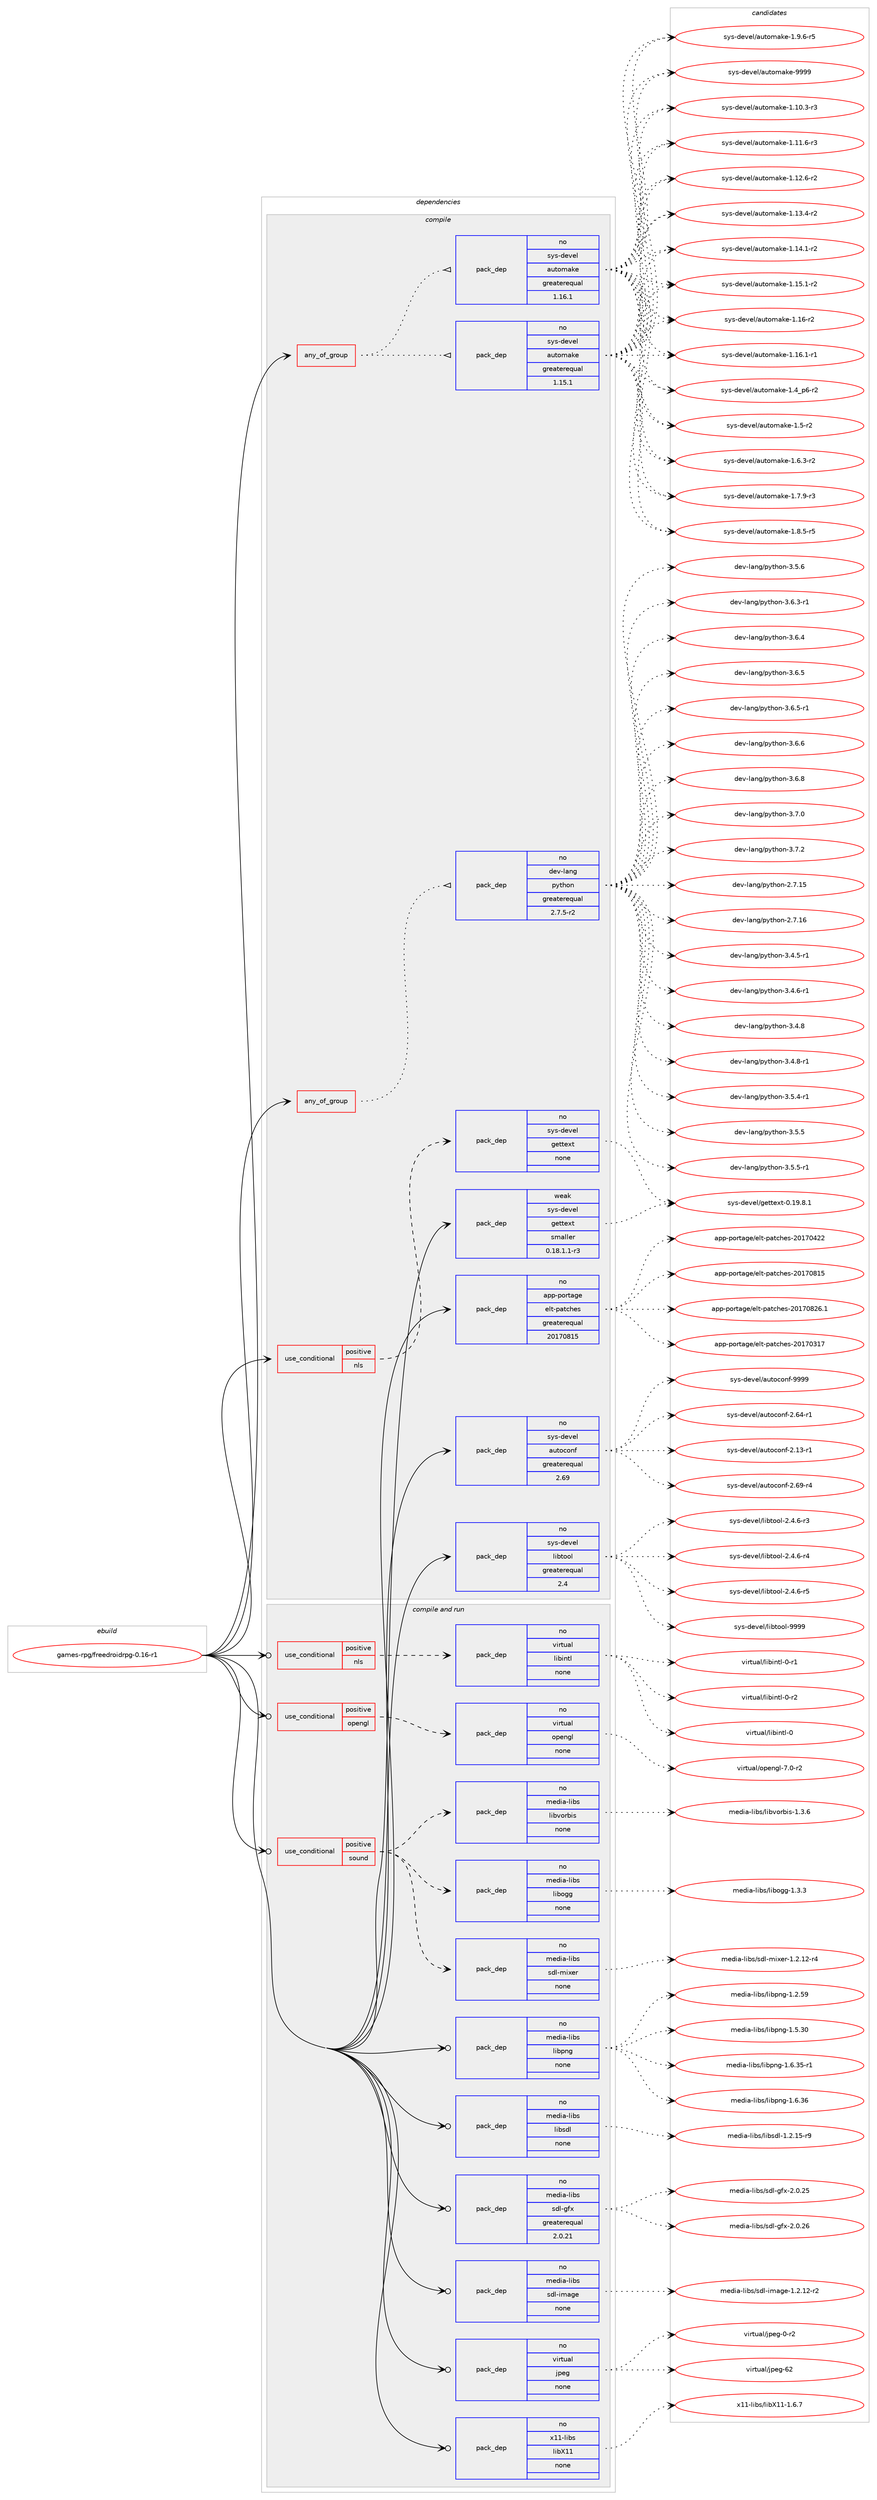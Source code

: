 digraph prolog {

# *************
# Graph options
# *************

newrank=true;
concentrate=true;
compound=true;
graph [rankdir=LR,fontname=Helvetica,fontsize=10,ranksep=1.5];#, ranksep=2.5, nodesep=0.2];
edge  [arrowhead=vee];
node  [fontname=Helvetica,fontsize=10];

# **********
# The ebuild
# **********

subgraph cluster_leftcol {
color=gray;
rank=same;
label=<<i>ebuild</i>>;
id [label="games-rpg/freedroidrpg-0.16-r1", color=red, width=4, href="../games-rpg/freedroidrpg-0.16-r1.svg"];
}

# ****************
# The dependencies
# ****************

subgraph cluster_midcol {
color=gray;
label=<<i>dependencies</i>>;
subgraph cluster_compile {
fillcolor="#eeeeee";
style=filled;
label=<<i>compile</i>>;
subgraph any23491 {
dependency1560214 [label=<<TABLE BORDER="0" CELLBORDER="1" CELLSPACING="0" CELLPADDING="4"><TR><TD CELLPADDING="10">any_of_group</TD></TR></TABLE>>, shape=none, color=red];subgraph pack1109121 {
dependency1560215 [label=<<TABLE BORDER="0" CELLBORDER="1" CELLSPACING="0" CELLPADDING="4" WIDTH="220"><TR><TD ROWSPAN="6" CELLPADDING="30">pack_dep</TD></TR><TR><TD WIDTH="110">no</TD></TR><TR><TD>dev-lang</TD></TR><TR><TD>python</TD></TR><TR><TD>greaterequal</TD></TR><TR><TD>2.7.5-r2</TD></TR></TABLE>>, shape=none, color=blue];
}
dependency1560214:e -> dependency1560215:w [weight=20,style="dotted",arrowhead="oinv"];
}
id:e -> dependency1560214:w [weight=20,style="solid",arrowhead="vee"];
subgraph any23492 {
dependency1560216 [label=<<TABLE BORDER="0" CELLBORDER="1" CELLSPACING="0" CELLPADDING="4"><TR><TD CELLPADDING="10">any_of_group</TD></TR></TABLE>>, shape=none, color=red];subgraph pack1109122 {
dependency1560217 [label=<<TABLE BORDER="0" CELLBORDER="1" CELLSPACING="0" CELLPADDING="4" WIDTH="220"><TR><TD ROWSPAN="6" CELLPADDING="30">pack_dep</TD></TR><TR><TD WIDTH="110">no</TD></TR><TR><TD>sys-devel</TD></TR><TR><TD>automake</TD></TR><TR><TD>greaterequal</TD></TR><TR><TD>1.16.1</TD></TR></TABLE>>, shape=none, color=blue];
}
dependency1560216:e -> dependency1560217:w [weight=20,style="dotted",arrowhead="oinv"];
subgraph pack1109123 {
dependency1560218 [label=<<TABLE BORDER="0" CELLBORDER="1" CELLSPACING="0" CELLPADDING="4" WIDTH="220"><TR><TD ROWSPAN="6" CELLPADDING="30">pack_dep</TD></TR><TR><TD WIDTH="110">no</TD></TR><TR><TD>sys-devel</TD></TR><TR><TD>automake</TD></TR><TR><TD>greaterequal</TD></TR><TR><TD>1.15.1</TD></TR></TABLE>>, shape=none, color=blue];
}
dependency1560216:e -> dependency1560218:w [weight=20,style="dotted",arrowhead="oinv"];
}
id:e -> dependency1560216:w [weight=20,style="solid",arrowhead="vee"];
subgraph cond427009 {
dependency1560219 [label=<<TABLE BORDER="0" CELLBORDER="1" CELLSPACING="0" CELLPADDING="4"><TR><TD ROWSPAN="3" CELLPADDING="10">use_conditional</TD></TR><TR><TD>positive</TD></TR><TR><TD>nls</TD></TR></TABLE>>, shape=none, color=red];
subgraph pack1109124 {
dependency1560220 [label=<<TABLE BORDER="0" CELLBORDER="1" CELLSPACING="0" CELLPADDING="4" WIDTH="220"><TR><TD ROWSPAN="6" CELLPADDING="30">pack_dep</TD></TR><TR><TD WIDTH="110">no</TD></TR><TR><TD>sys-devel</TD></TR><TR><TD>gettext</TD></TR><TR><TD>none</TD></TR><TR><TD></TD></TR></TABLE>>, shape=none, color=blue];
}
dependency1560219:e -> dependency1560220:w [weight=20,style="dashed",arrowhead="vee"];
}
id:e -> dependency1560219:w [weight=20,style="solid",arrowhead="vee"];
subgraph pack1109125 {
dependency1560221 [label=<<TABLE BORDER="0" CELLBORDER="1" CELLSPACING="0" CELLPADDING="4" WIDTH="220"><TR><TD ROWSPAN="6" CELLPADDING="30">pack_dep</TD></TR><TR><TD WIDTH="110">no</TD></TR><TR><TD>app-portage</TD></TR><TR><TD>elt-patches</TD></TR><TR><TD>greaterequal</TD></TR><TR><TD>20170815</TD></TR></TABLE>>, shape=none, color=blue];
}
id:e -> dependency1560221:w [weight=20,style="solid",arrowhead="vee"];
subgraph pack1109126 {
dependency1560222 [label=<<TABLE BORDER="0" CELLBORDER="1" CELLSPACING="0" CELLPADDING="4" WIDTH="220"><TR><TD ROWSPAN="6" CELLPADDING="30">pack_dep</TD></TR><TR><TD WIDTH="110">no</TD></TR><TR><TD>sys-devel</TD></TR><TR><TD>autoconf</TD></TR><TR><TD>greaterequal</TD></TR><TR><TD>2.69</TD></TR></TABLE>>, shape=none, color=blue];
}
id:e -> dependency1560222:w [weight=20,style="solid",arrowhead="vee"];
subgraph pack1109127 {
dependency1560223 [label=<<TABLE BORDER="0" CELLBORDER="1" CELLSPACING="0" CELLPADDING="4" WIDTH="220"><TR><TD ROWSPAN="6" CELLPADDING="30">pack_dep</TD></TR><TR><TD WIDTH="110">no</TD></TR><TR><TD>sys-devel</TD></TR><TR><TD>libtool</TD></TR><TR><TD>greaterequal</TD></TR><TR><TD>2.4</TD></TR></TABLE>>, shape=none, color=blue];
}
id:e -> dependency1560223:w [weight=20,style="solid",arrowhead="vee"];
subgraph pack1109128 {
dependency1560224 [label=<<TABLE BORDER="0" CELLBORDER="1" CELLSPACING="0" CELLPADDING="4" WIDTH="220"><TR><TD ROWSPAN="6" CELLPADDING="30">pack_dep</TD></TR><TR><TD WIDTH="110">weak</TD></TR><TR><TD>sys-devel</TD></TR><TR><TD>gettext</TD></TR><TR><TD>smaller</TD></TR><TR><TD>0.18.1.1-r3</TD></TR></TABLE>>, shape=none, color=blue];
}
id:e -> dependency1560224:w [weight=20,style="solid",arrowhead="vee"];
}
subgraph cluster_compileandrun {
fillcolor="#eeeeee";
style=filled;
label=<<i>compile and run</i>>;
subgraph cond427010 {
dependency1560225 [label=<<TABLE BORDER="0" CELLBORDER="1" CELLSPACING="0" CELLPADDING="4"><TR><TD ROWSPAN="3" CELLPADDING="10">use_conditional</TD></TR><TR><TD>positive</TD></TR><TR><TD>nls</TD></TR></TABLE>>, shape=none, color=red];
subgraph pack1109129 {
dependency1560226 [label=<<TABLE BORDER="0" CELLBORDER="1" CELLSPACING="0" CELLPADDING="4" WIDTH="220"><TR><TD ROWSPAN="6" CELLPADDING="30">pack_dep</TD></TR><TR><TD WIDTH="110">no</TD></TR><TR><TD>virtual</TD></TR><TR><TD>libintl</TD></TR><TR><TD>none</TD></TR><TR><TD></TD></TR></TABLE>>, shape=none, color=blue];
}
dependency1560225:e -> dependency1560226:w [weight=20,style="dashed",arrowhead="vee"];
}
id:e -> dependency1560225:w [weight=20,style="solid",arrowhead="odotvee"];
subgraph cond427011 {
dependency1560227 [label=<<TABLE BORDER="0" CELLBORDER="1" CELLSPACING="0" CELLPADDING="4"><TR><TD ROWSPAN="3" CELLPADDING="10">use_conditional</TD></TR><TR><TD>positive</TD></TR><TR><TD>opengl</TD></TR></TABLE>>, shape=none, color=red];
subgraph pack1109130 {
dependency1560228 [label=<<TABLE BORDER="0" CELLBORDER="1" CELLSPACING="0" CELLPADDING="4" WIDTH="220"><TR><TD ROWSPAN="6" CELLPADDING="30">pack_dep</TD></TR><TR><TD WIDTH="110">no</TD></TR><TR><TD>virtual</TD></TR><TR><TD>opengl</TD></TR><TR><TD>none</TD></TR><TR><TD></TD></TR></TABLE>>, shape=none, color=blue];
}
dependency1560227:e -> dependency1560228:w [weight=20,style="dashed",arrowhead="vee"];
}
id:e -> dependency1560227:w [weight=20,style="solid",arrowhead="odotvee"];
subgraph cond427012 {
dependency1560229 [label=<<TABLE BORDER="0" CELLBORDER="1" CELLSPACING="0" CELLPADDING="4"><TR><TD ROWSPAN="3" CELLPADDING="10">use_conditional</TD></TR><TR><TD>positive</TD></TR><TR><TD>sound</TD></TR></TABLE>>, shape=none, color=red];
subgraph pack1109131 {
dependency1560230 [label=<<TABLE BORDER="0" CELLBORDER="1" CELLSPACING="0" CELLPADDING="4" WIDTH="220"><TR><TD ROWSPAN="6" CELLPADDING="30">pack_dep</TD></TR><TR><TD WIDTH="110">no</TD></TR><TR><TD>media-libs</TD></TR><TR><TD>libogg</TD></TR><TR><TD>none</TD></TR><TR><TD></TD></TR></TABLE>>, shape=none, color=blue];
}
dependency1560229:e -> dependency1560230:w [weight=20,style="dashed",arrowhead="vee"];
subgraph pack1109132 {
dependency1560231 [label=<<TABLE BORDER="0" CELLBORDER="1" CELLSPACING="0" CELLPADDING="4" WIDTH="220"><TR><TD ROWSPAN="6" CELLPADDING="30">pack_dep</TD></TR><TR><TD WIDTH="110">no</TD></TR><TR><TD>media-libs</TD></TR><TR><TD>libvorbis</TD></TR><TR><TD>none</TD></TR><TR><TD></TD></TR></TABLE>>, shape=none, color=blue];
}
dependency1560229:e -> dependency1560231:w [weight=20,style="dashed",arrowhead="vee"];
subgraph pack1109133 {
dependency1560232 [label=<<TABLE BORDER="0" CELLBORDER="1" CELLSPACING="0" CELLPADDING="4" WIDTH="220"><TR><TD ROWSPAN="6" CELLPADDING="30">pack_dep</TD></TR><TR><TD WIDTH="110">no</TD></TR><TR><TD>media-libs</TD></TR><TR><TD>sdl-mixer</TD></TR><TR><TD>none</TD></TR><TR><TD></TD></TR></TABLE>>, shape=none, color=blue];
}
dependency1560229:e -> dependency1560232:w [weight=20,style="dashed",arrowhead="vee"];
}
id:e -> dependency1560229:w [weight=20,style="solid",arrowhead="odotvee"];
subgraph pack1109134 {
dependency1560233 [label=<<TABLE BORDER="0" CELLBORDER="1" CELLSPACING="0" CELLPADDING="4" WIDTH="220"><TR><TD ROWSPAN="6" CELLPADDING="30">pack_dep</TD></TR><TR><TD WIDTH="110">no</TD></TR><TR><TD>media-libs</TD></TR><TR><TD>libpng</TD></TR><TR><TD>none</TD></TR><TR><TD></TD></TR></TABLE>>, shape=none, color=blue];
}
id:e -> dependency1560233:w [weight=20,style="solid",arrowhead="odotvee"];
subgraph pack1109135 {
dependency1560234 [label=<<TABLE BORDER="0" CELLBORDER="1" CELLSPACING="0" CELLPADDING="4" WIDTH="220"><TR><TD ROWSPAN="6" CELLPADDING="30">pack_dep</TD></TR><TR><TD WIDTH="110">no</TD></TR><TR><TD>media-libs</TD></TR><TR><TD>libsdl</TD></TR><TR><TD>none</TD></TR><TR><TD></TD></TR></TABLE>>, shape=none, color=blue];
}
id:e -> dependency1560234:w [weight=20,style="solid",arrowhead="odotvee"];
subgraph pack1109136 {
dependency1560235 [label=<<TABLE BORDER="0" CELLBORDER="1" CELLSPACING="0" CELLPADDING="4" WIDTH="220"><TR><TD ROWSPAN="6" CELLPADDING="30">pack_dep</TD></TR><TR><TD WIDTH="110">no</TD></TR><TR><TD>media-libs</TD></TR><TR><TD>sdl-gfx</TD></TR><TR><TD>greaterequal</TD></TR><TR><TD>2.0.21</TD></TR></TABLE>>, shape=none, color=blue];
}
id:e -> dependency1560235:w [weight=20,style="solid",arrowhead="odotvee"];
subgraph pack1109137 {
dependency1560236 [label=<<TABLE BORDER="0" CELLBORDER="1" CELLSPACING="0" CELLPADDING="4" WIDTH="220"><TR><TD ROWSPAN="6" CELLPADDING="30">pack_dep</TD></TR><TR><TD WIDTH="110">no</TD></TR><TR><TD>media-libs</TD></TR><TR><TD>sdl-image</TD></TR><TR><TD>none</TD></TR><TR><TD></TD></TR></TABLE>>, shape=none, color=blue];
}
id:e -> dependency1560236:w [weight=20,style="solid",arrowhead="odotvee"];
subgraph pack1109138 {
dependency1560237 [label=<<TABLE BORDER="0" CELLBORDER="1" CELLSPACING="0" CELLPADDING="4" WIDTH="220"><TR><TD ROWSPAN="6" CELLPADDING="30">pack_dep</TD></TR><TR><TD WIDTH="110">no</TD></TR><TR><TD>virtual</TD></TR><TR><TD>jpeg</TD></TR><TR><TD>none</TD></TR><TR><TD></TD></TR></TABLE>>, shape=none, color=blue];
}
id:e -> dependency1560237:w [weight=20,style="solid",arrowhead="odotvee"];
subgraph pack1109139 {
dependency1560238 [label=<<TABLE BORDER="0" CELLBORDER="1" CELLSPACING="0" CELLPADDING="4" WIDTH="220"><TR><TD ROWSPAN="6" CELLPADDING="30">pack_dep</TD></TR><TR><TD WIDTH="110">no</TD></TR><TR><TD>x11-libs</TD></TR><TR><TD>libX11</TD></TR><TR><TD>none</TD></TR><TR><TD></TD></TR></TABLE>>, shape=none, color=blue];
}
id:e -> dependency1560238:w [weight=20,style="solid",arrowhead="odotvee"];
}
subgraph cluster_run {
fillcolor="#eeeeee";
style=filled;
label=<<i>run</i>>;
}
}

# **************
# The candidates
# **************

subgraph cluster_choices {
rank=same;
color=gray;
label=<<i>candidates</i>>;

subgraph choice1109121 {
color=black;
nodesep=1;
choice10010111845108971101034711212111610411111045504655464953 [label="dev-lang/python-2.7.15", color=red, width=4,href="../dev-lang/python-2.7.15.svg"];
choice10010111845108971101034711212111610411111045504655464954 [label="dev-lang/python-2.7.16", color=red, width=4,href="../dev-lang/python-2.7.16.svg"];
choice1001011184510897110103471121211161041111104551465246534511449 [label="dev-lang/python-3.4.5-r1", color=red, width=4,href="../dev-lang/python-3.4.5-r1.svg"];
choice1001011184510897110103471121211161041111104551465246544511449 [label="dev-lang/python-3.4.6-r1", color=red, width=4,href="../dev-lang/python-3.4.6-r1.svg"];
choice100101118451089711010347112121116104111110455146524656 [label="dev-lang/python-3.4.8", color=red, width=4,href="../dev-lang/python-3.4.8.svg"];
choice1001011184510897110103471121211161041111104551465246564511449 [label="dev-lang/python-3.4.8-r1", color=red, width=4,href="../dev-lang/python-3.4.8-r1.svg"];
choice1001011184510897110103471121211161041111104551465346524511449 [label="dev-lang/python-3.5.4-r1", color=red, width=4,href="../dev-lang/python-3.5.4-r1.svg"];
choice100101118451089711010347112121116104111110455146534653 [label="dev-lang/python-3.5.5", color=red, width=4,href="../dev-lang/python-3.5.5.svg"];
choice1001011184510897110103471121211161041111104551465346534511449 [label="dev-lang/python-3.5.5-r1", color=red, width=4,href="../dev-lang/python-3.5.5-r1.svg"];
choice100101118451089711010347112121116104111110455146534654 [label="dev-lang/python-3.5.6", color=red, width=4,href="../dev-lang/python-3.5.6.svg"];
choice1001011184510897110103471121211161041111104551465446514511449 [label="dev-lang/python-3.6.3-r1", color=red, width=4,href="../dev-lang/python-3.6.3-r1.svg"];
choice100101118451089711010347112121116104111110455146544652 [label="dev-lang/python-3.6.4", color=red, width=4,href="../dev-lang/python-3.6.4.svg"];
choice100101118451089711010347112121116104111110455146544653 [label="dev-lang/python-3.6.5", color=red, width=4,href="../dev-lang/python-3.6.5.svg"];
choice1001011184510897110103471121211161041111104551465446534511449 [label="dev-lang/python-3.6.5-r1", color=red, width=4,href="../dev-lang/python-3.6.5-r1.svg"];
choice100101118451089711010347112121116104111110455146544654 [label="dev-lang/python-3.6.6", color=red, width=4,href="../dev-lang/python-3.6.6.svg"];
choice100101118451089711010347112121116104111110455146544656 [label="dev-lang/python-3.6.8", color=red, width=4,href="../dev-lang/python-3.6.8.svg"];
choice100101118451089711010347112121116104111110455146554648 [label="dev-lang/python-3.7.0", color=red, width=4,href="../dev-lang/python-3.7.0.svg"];
choice100101118451089711010347112121116104111110455146554650 [label="dev-lang/python-3.7.2", color=red, width=4,href="../dev-lang/python-3.7.2.svg"];
dependency1560215:e -> choice10010111845108971101034711212111610411111045504655464953:w [style=dotted,weight="100"];
dependency1560215:e -> choice10010111845108971101034711212111610411111045504655464954:w [style=dotted,weight="100"];
dependency1560215:e -> choice1001011184510897110103471121211161041111104551465246534511449:w [style=dotted,weight="100"];
dependency1560215:e -> choice1001011184510897110103471121211161041111104551465246544511449:w [style=dotted,weight="100"];
dependency1560215:e -> choice100101118451089711010347112121116104111110455146524656:w [style=dotted,weight="100"];
dependency1560215:e -> choice1001011184510897110103471121211161041111104551465246564511449:w [style=dotted,weight="100"];
dependency1560215:e -> choice1001011184510897110103471121211161041111104551465346524511449:w [style=dotted,weight="100"];
dependency1560215:e -> choice100101118451089711010347112121116104111110455146534653:w [style=dotted,weight="100"];
dependency1560215:e -> choice1001011184510897110103471121211161041111104551465346534511449:w [style=dotted,weight="100"];
dependency1560215:e -> choice100101118451089711010347112121116104111110455146534654:w [style=dotted,weight="100"];
dependency1560215:e -> choice1001011184510897110103471121211161041111104551465446514511449:w [style=dotted,weight="100"];
dependency1560215:e -> choice100101118451089711010347112121116104111110455146544652:w [style=dotted,weight="100"];
dependency1560215:e -> choice100101118451089711010347112121116104111110455146544653:w [style=dotted,weight="100"];
dependency1560215:e -> choice1001011184510897110103471121211161041111104551465446534511449:w [style=dotted,weight="100"];
dependency1560215:e -> choice100101118451089711010347112121116104111110455146544654:w [style=dotted,weight="100"];
dependency1560215:e -> choice100101118451089711010347112121116104111110455146544656:w [style=dotted,weight="100"];
dependency1560215:e -> choice100101118451089711010347112121116104111110455146554648:w [style=dotted,weight="100"];
dependency1560215:e -> choice100101118451089711010347112121116104111110455146554650:w [style=dotted,weight="100"];
}
subgraph choice1109122 {
color=black;
nodesep=1;
choice11512111545100101118101108479711711611110997107101454946494846514511451 [label="sys-devel/automake-1.10.3-r3", color=red, width=4,href="../sys-devel/automake-1.10.3-r3.svg"];
choice11512111545100101118101108479711711611110997107101454946494946544511451 [label="sys-devel/automake-1.11.6-r3", color=red, width=4,href="../sys-devel/automake-1.11.6-r3.svg"];
choice11512111545100101118101108479711711611110997107101454946495046544511450 [label="sys-devel/automake-1.12.6-r2", color=red, width=4,href="../sys-devel/automake-1.12.6-r2.svg"];
choice11512111545100101118101108479711711611110997107101454946495146524511450 [label="sys-devel/automake-1.13.4-r2", color=red, width=4,href="../sys-devel/automake-1.13.4-r2.svg"];
choice11512111545100101118101108479711711611110997107101454946495246494511450 [label="sys-devel/automake-1.14.1-r2", color=red, width=4,href="../sys-devel/automake-1.14.1-r2.svg"];
choice11512111545100101118101108479711711611110997107101454946495346494511450 [label="sys-devel/automake-1.15.1-r2", color=red, width=4,href="../sys-devel/automake-1.15.1-r2.svg"];
choice1151211154510010111810110847971171161111099710710145494649544511450 [label="sys-devel/automake-1.16-r2", color=red, width=4,href="../sys-devel/automake-1.16-r2.svg"];
choice11512111545100101118101108479711711611110997107101454946495446494511449 [label="sys-devel/automake-1.16.1-r1", color=red, width=4,href="../sys-devel/automake-1.16.1-r1.svg"];
choice115121115451001011181011084797117116111109971071014549465295112544511450 [label="sys-devel/automake-1.4_p6-r2", color=red, width=4,href="../sys-devel/automake-1.4_p6-r2.svg"];
choice11512111545100101118101108479711711611110997107101454946534511450 [label="sys-devel/automake-1.5-r2", color=red, width=4,href="../sys-devel/automake-1.5-r2.svg"];
choice115121115451001011181011084797117116111109971071014549465446514511450 [label="sys-devel/automake-1.6.3-r2", color=red, width=4,href="../sys-devel/automake-1.6.3-r2.svg"];
choice115121115451001011181011084797117116111109971071014549465546574511451 [label="sys-devel/automake-1.7.9-r3", color=red, width=4,href="../sys-devel/automake-1.7.9-r3.svg"];
choice115121115451001011181011084797117116111109971071014549465646534511453 [label="sys-devel/automake-1.8.5-r5", color=red, width=4,href="../sys-devel/automake-1.8.5-r5.svg"];
choice115121115451001011181011084797117116111109971071014549465746544511453 [label="sys-devel/automake-1.9.6-r5", color=red, width=4,href="../sys-devel/automake-1.9.6-r5.svg"];
choice115121115451001011181011084797117116111109971071014557575757 [label="sys-devel/automake-9999", color=red, width=4,href="../sys-devel/automake-9999.svg"];
dependency1560217:e -> choice11512111545100101118101108479711711611110997107101454946494846514511451:w [style=dotted,weight="100"];
dependency1560217:e -> choice11512111545100101118101108479711711611110997107101454946494946544511451:w [style=dotted,weight="100"];
dependency1560217:e -> choice11512111545100101118101108479711711611110997107101454946495046544511450:w [style=dotted,weight="100"];
dependency1560217:e -> choice11512111545100101118101108479711711611110997107101454946495146524511450:w [style=dotted,weight="100"];
dependency1560217:e -> choice11512111545100101118101108479711711611110997107101454946495246494511450:w [style=dotted,weight="100"];
dependency1560217:e -> choice11512111545100101118101108479711711611110997107101454946495346494511450:w [style=dotted,weight="100"];
dependency1560217:e -> choice1151211154510010111810110847971171161111099710710145494649544511450:w [style=dotted,weight="100"];
dependency1560217:e -> choice11512111545100101118101108479711711611110997107101454946495446494511449:w [style=dotted,weight="100"];
dependency1560217:e -> choice115121115451001011181011084797117116111109971071014549465295112544511450:w [style=dotted,weight="100"];
dependency1560217:e -> choice11512111545100101118101108479711711611110997107101454946534511450:w [style=dotted,weight="100"];
dependency1560217:e -> choice115121115451001011181011084797117116111109971071014549465446514511450:w [style=dotted,weight="100"];
dependency1560217:e -> choice115121115451001011181011084797117116111109971071014549465546574511451:w [style=dotted,weight="100"];
dependency1560217:e -> choice115121115451001011181011084797117116111109971071014549465646534511453:w [style=dotted,weight="100"];
dependency1560217:e -> choice115121115451001011181011084797117116111109971071014549465746544511453:w [style=dotted,weight="100"];
dependency1560217:e -> choice115121115451001011181011084797117116111109971071014557575757:w [style=dotted,weight="100"];
}
subgraph choice1109123 {
color=black;
nodesep=1;
choice11512111545100101118101108479711711611110997107101454946494846514511451 [label="sys-devel/automake-1.10.3-r3", color=red, width=4,href="../sys-devel/automake-1.10.3-r3.svg"];
choice11512111545100101118101108479711711611110997107101454946494946544511451 [label="sys-devel/automake-1.11.6-r3", color=red, width=4,href="../sys-devel/automake-1.11.6-r3.svg"];
choice11512111545100101118101108479711711611110997107101454946495046544511450 [label="sys-devel/automake-1.12.6-r2", color=red, width=4,href="../sys-devel/automake-1.12.6-r2.svg"];
choice11512111545100101118101108479711711611110997107101454946495146524511450 [label="sys-devel/automake-1.13.4-r2", color=red, width=4,href="../sys-devel/automake-1.13.4-r2.svg"];
choice11512111545100101118101108479711711611110997107101454946495246494511450 [label="sys-devel/automake-1.14.1-r2", color=red, width=4,href="../sys-devel/automake-1.14.1-r2.svg"];
choice11512111545100101118101108479711711611110997107101454946495346494511450 [label="sys-devel/automake-1.15.1-r2", color=red, width=4,href="../sys-devel/automake-1.15.1-r2.svg"];
choice1151211154510010111810110847971171161111099710710145494649544511450 [label="sys-devel/automake-1.16-r2", color=red, width=4,href="../sys-devel/automake-1.16-r2.svg"];
choice11512111545100101118101108479711711611110997107101454946495446494511449 [label="sys-devel/automake-1.16.1-r1", color=red, width=4,href="../sys-devel/automake-1.16.1-r1.svg"];
choice115121115451001011181011084797117116111109971071014549465295112544511450 [label="sys-devel/automake-1.4_p6-r2", color=red, width=4,href="../sys-devel/automake-1.4_p6-r2.svg"];
choice11512111545100101118101108479711711611110997107101454946534511450 [label="sys-devel/automake-1.5-r2", color=red, width=4,href="../sys-devel/automake-1.5-r2.svg"];
choice115121115451001011181011084797117116111109971071014549465446514511450 [label="sys-devel/automake-1.6.3-r2", color=red, width=4,href="../sys-devel/automake-1.6.3-r2.svg"];
choice115121115451001011181011084797117116111109971071014549465546574511451 [label="sys-devel/automake-1.7.9-r3", color=red, width=4,href="../sys-devel/automake-1.7.9-r3.svg"];
choice115121115451001011181011084797117116111109971071014549465646534511453 [label="sys-devel/automake-1.8.5-r5", color=red, width=4,href="../sys-devel/automake-1.8.5-r5.svg"];
choice115121115451001011181011084797117116111109971071014549465746544511453 [label="sys-devel/automake-1.9.6-r5", color=red, width=4,href="../sys-devel/automake-1.9.6-r5.svg"];
choice115121115451001011181011084797117116111109971071014557575757 [label="sys-devel/automake-9999", color=red, width=4,href="../sys-devel/automake-9999.svg"];
dependency1560218:e -> choice11512111545100101118101108479711711611110997107101454946494846514511451:w [style=dotted,weight="100"];
dependency1560218:e -> choice11512111545100101118101108479711711611110997107101454946494946544511451:w [style=dotted,weight="100"];
dependency1560218:e -> choice11512111545100101118101108479711711611110997107101454946495046544511450:w [style=dotted,weight="100"];
dependency1560218:e -> choice11512111545100101118101108479711711611110997107101454946495146524511450:w [style=dotted,weight="100"];
dependency1560218:e -> choice11512111545100101118101108479711711611110997107101454946495246494511450:w [style=dotted,weight="100"];
dependency1560218:e -> choice11512111545100101118101108479711711611110997107101454946495346494511450:w [style=dotted,weight="100"];
dependency1560218:e -> choice1151211154510010111810110847971171161111099710710145494649544511450:w [style=dotted,weight="100"];
dependency1560218:e -> choice11512111545100101118101108479711711611110997107101454946495446494511449:w [style=dotted,weight="100"];
dependency1560218:e -> choice115121115451001011181011084797117116111109971071014549465295112544511450:w [style=dotted,weight="100"];
dependency1560218:e -> choice11512111545100101118101108479711711611110997107101454946534511450:w [style=dotted,weight="100"];
dependency1560218:e -> choice115121115451001011181011084797117116111109971071014549465446514511450:w [style=dotted,weight="100"];
dependency1560218:e -> choice115121115451001011181011084797117116111109971071014549465546574511451:w [style=dotted,weight="100"];
dependency1560218:e -> choice115121115451001011181011084797117116111109971071014549465646534511453:w [style=dotted,weight="100"];
dependency1560218:e -> choice115121115451001011181011084797117116111109971071014549465746544511453:w [style=dotted,weight="100"];
dependency1560218:e -> choice115121115451001011181011084797117116111109971071014557575757:w [style=dotted,weight="100"];
}
subgraph choice1109124 {
color=black;
nodesep=1;
choice1151211154510010111810110847103101116116101120116454846495746564649 [label="sys-devel/gettext-0.19.8.1", color=red, width=4,href="../sys-devel/gettext-0.19.8.1.svg"];
dependency1560220:e -> choice1151211154510010111810110847103101116116101120116454846495746564649:w [style=dotted,weight="100"];
}
subgraph choice1109125 {
color=black;
nodesep=1;
choice97112112451121111141169710310147101108116451129711699104101115455048495548514955 [label="app-portage/elt-patches-20170317", color=red, width=4,href="../app-portage/elt-patches-20170317.svg"];
choice97112112451121111141169710310147101108116451129711699104101115455048495548525050 [label="app-portage/elt-patches-20170422", color=red, width=4,href="../app-portage/elt-patches-20170422.svg"];
choice97112112451121111141169710310147101108116451129711699104101115455048495548564953 [label="app-portage/elt-patches-20170815", color=red, width=4,href="../app-portage/elt-patches-20170815.svg"];
choice971121124511211111411697103101471011081164511297116991041011154550484955485650544649 [label="app-portage/elt-patches-20170826.1", color=red, width=4,href="../app-portage/elt-patches-20170826.1.svg"];
dependency1560221:e -> choice97112112451121111141169710310147101108116451129711699104101115455048495548514955:w [style=dotted,weight="100"];
dependency1560221:e -> choice97112112451121111141169710310147101108116451129711699104101115455048495548525050:w [style=dotted,weight="100"];
dependency1560221:e -> choice97112112451121111141169710310147101108116451129711699104101115455048495548564953:w [style=dotted,weight="100"];
dependency1560221:e -> choice971121124511211111411697103101471011081164511297116991041011154550484955485650544649:w [style=dotted,weight="100"];
}
subgraph choice1109126 {
color=black;
nodesep=1;
choice1151211154510010111810110847971171161119911111010245504649514511449 [label="sys-devel/autoconf-2.13-r1", color=red, width=4,href="../sys-devel/autoconf-2.13-r1.svg"];
choice1151211154510010111810110847971171161119911111010245504654524511449 [label="sys-devel/autoconf-2.64-r1", color=red, width=4,href="../sys-devel/autoconf-2.64-r1.svg"];
choice1151211154510010111810110847971171161119911111010245504654574511452 [label="sys-devel/autoconf-2.69-r4", color=red, width=4,href="../sys-devel/autoconf-2.69-r4.svg"];
choice115121115451001011181011084797117116111991111101024557575757 [label="sys-devel/autoconf-9999", color=red, width=4,href="../sys-devel/autoconf-9999.svg"];
dependency1560222:e -> choice1151211154510010111810110847971171161119911111010245504649514511449:w [style=dotted,weight="100"];
dependency1560222:e -> choice1151211154510010111810110847971171161119911111010245504654524511449:w [style=dotted,weight="100"];
dependency1560222:e -> choice1151211154510010111810110847971171161119911111010245504654574511452:w [style=dotted,weight="100"];
dependency1560222:e -> choice115121115451001011181011084797117116111991111101024557575757:w [style=dotted,weight="100"];
}
subgraph choice1109127 {
color=black;
nodesep=1;
choice1151211154510010111810110847108105981161111111084550465246544511451 [label="sys-devel/libtool-2.4.6-r3", color=red, width=4,href="../sys-devel/libtool-2.4.6-r3.svg"];
choice1151211154510010111810110847108105981161111111084550465246544511452 [label="sys-devel/libtool-2.4.6-r4", color=red, width=4,href="../sys-devel/libtool-2.4.6-r4.svg"];
choice1151211154510010111810110847108105981161111111084550465246544511453 [label="sys-devel/libtool-2.4.6-r5", color=red, width=4,href="../sys-devel/libtool-2.4.6-r5.svg"];
choice1151211154510010111810110847108105981161111111084557575757 [label="sys-devel/libtool-9999", color=red, width=4,href="../sys-devel/libtool-9999.svg"];
dependency1560223:e -> choice1151211154510010111810110847108105981161111111084550465246544511451:w [style=dotted,weight="100"];
dependency1560223:e -> choice1151211154510010111810110847108105981161111111084550465246544511452:w [style=dotted,weight="100"];
dependency1560223:e -> choice1151211154510010111810110847108105981161111111084550465246544511453:w [style=dotted,weight="100"];
dependency1560223:e -> choice1151211154510010111810110847108105981161111111084557575757:w [style=dotted,weight="100"];
}
subgraph choice1109128 {
color=black;
nodesep=1;
choice1151211154510010111810110847103101116116101120116454846495746564649 [label="sys-devel/gettext-0.19.8.1", color=red, width=4,href="../sys-devel/gettext-0.19.8.1.svg"];
dependency1560224:e -> choice1151211154510010111810110847103101116116101120116454846495746564649:w [style=dotted,weight="100"];
}
subgraph choice1109129 {
color=black;
nodesep=1;
choice1181051141161179710847108105981051101161084548 [label="virtual/libintl-0", color=red, width=4,href="../virtual/libintl-0.svg"];
choice11810511411611797108471081059810511011610845484511449 [label="virtual/libintl-0-r1", color=red, width=4,href="../virtual/libintl-0-r1.svg"];
choice11810511411611797108471081059810511011610845484511450 [label="virtual/libintl-0-r2", color=red, width=4,href="../virtual/libintl-0-r2.svg"];
dependency1560226:e -> choice1181051141161179710847108105981051101161084548:w [style=dotted,weight="100"];
dependency1560226:e -> choice11810511411611797108471081059810511011610845484511449:w [style=dotted,weight="100"];
dependency1560226:e -> choice11810511411611797108471081059810511011610845484511450:w [style=dotted,weight="100"];
}
subgraph choice1109130 {
color=black;
nodesep=1;
choice1181051141161179710847111112101110103108455546484511450 [label="virtual/opengl-7.0-r2", color=red, width=4,href="../virtual/opengl-7.0-r2.svg"];
dependency1560228:e -> choice1181051141161179710847111112101110103108455546484511450:w [style=dotted,weight="100"];
}
subgraph choice1109131 {
color=black;
nodesep=1;
choice1091011001059745108105981154710810598111103103454946514651 [label="media-libs/libogg-1.3.3", color=red, width=4,href="../media-libs/libogg-1.3.3.svg"];
dependency1560230:e -> choice1091011001059745108105981154710810598111103103454946514651:w [style=dotted,weight="100"];
}
subgraph choice1109132 {
color=black;
nodesep=1;
choice109101100105974510810598115471081059811811111498105115454946514654 [label="media-libs/libvorbis-1.3.6", color=red, width=4,href="../media-libs/libvorbis-1.3.6.svg"];
dependency1560231:e -> choice109101100105974510810598115471081059811811111498105115454946514654:w [style=dotted,weight="100"];
}
subgraph choice1109133 {
color=black;
nodesep=1;
choice1091011001059745108105981154711510010845109105120101114454946504649504511452 [label="media-libs/sdl-mixer-1.2.12-r4", color=red, width=4,href="../media-libs/sdl-mixer-1.2.12-r4.svg"];
dependency1560232:e -> choice1091011001059745108105981154711510010845109105120101114454946504649504511452:w [style=dotted,weight="100"];
}
subgraph choice1109134 {
color=black;
nodesep=1;
choice109101100105974510810598115471081059811211010345494650465357 [label="media-libs/libpng-1.2.59", color=red, width=4,href="../media-libs/libpng-1.2.59.svg"];
choice109101100105974510810598115471081059811211010345494653465148 [label="media-libs/libpng-1.5.30", color=red, width=4,href="../media-libs/libpng-1.5.30.svg"];
choice1091011001059745108105981154710810598112110103454946544651534511449 [label="media-libs/libpng-1.6.35-r1", color=red, width=4,href="../media-libs/libpng-1.6.35-r1.svg"];
choice109101100105974510810598115471081059811211010345494654465154 [label="media-libs/libpng-1.6.36", color=red, width=4,href="../media-libs/libpng-1.6.36.svg"];
dependency1560233:e -> choice109101100105974510810598115471081059811211010345494650465357:w [style=dotted,weight="100"];
dependency1560233:e -> choice109101100105974510810598115471081059811211010345494653465148:w [style=dotted,weight="100"];
dependency1560233:e -> choice1091011001059745108105981154710810598112110103454946544651534511449:w [style=dotted,weight="100"];
dependency1560233:e -> choice109101100105974510810598115471081059811211010345494654465154:w [style=dotted,weight="100"];
}
subgraph choice1109135 {
color=black;
nodesep=1;
choice1091011001059745108105981154710810598115100108454946504649534511457 [label="media-libs/libsdl-1.2.15-r9", color=red, width=4,href="../media-libs/libsdl-1.2.15-r9.svg"];
dependency1560234:e -> choice1091011001059745108105981154710810598115100108454946504649534511457:w [style=dotted,weight="100"];
}
subgraph choice1109136 {
color=black;
nodesep=1;
choice109101100105974510810598115471151001084510310212045504648465053 [label="media-libs/sdl-gfx-2.0.25", color=red, width=4,href="../media-libs/sdl-gfx-2.0.25.svg"];
choice109101100105974510810598115471151001084510310212045504648465054 [label="media-libs/sdl-gfx-2.0.26", color=red, width=4,href="../media-libs/sdl-gfx-2.0.26.svg"];
dependency1560235:e -> choice109101100105974510810598115471151001084510310212045504648465053:w [style=dotted,weight="100"];
dependency1560235:e -> choice109101100105974510810598115471151001084510310212045504648465054:w [style=dotted,weight="100"];
}
subgraph choice1109137 {
color=black;
nodesep=1;
choice109101100105974510810598115471151001084510510997103101454946504649504511450 [label="media-libs/sdl-image-1.2.12-r2", color=red, width=4,href="../media-libs/sdl-image-1.2.12-r2.svg"];
dependency1560236:e -> choice109101100105974510810598115471151001084510510997103101454946504649504511450:w [style=dotted,weight="100"];
}
subgraph choice1109138 {
color=black;
nodesep=1;
choice118105114116117971084710611210110345484511450 [label="virtual/jpeg-0-r2", color=red, width=4,href="../virtual/jpeg-0-r2.svg"];
choice1181051141161179710847106112101103455450 [label="virtual/jpeg-62", color=red, width=4,href="../virtual/jpeg-62.svg"];
dependency1560237:e -> choice118105114116117971084710611210110345484511450:w [style=dotted,weight="100"];
dependency1560237:e -> choice1181051141161179710847106112101103455450:w [style=dotted,weight="100"];
}
subgraph choice1109139 {
color=black;
nodesep=1;
choice120494945108105981154710810598884949454946544655 [label="x11-libs/libX11-1.6.7", color=red, width=4,href="../x11-libs/libX11-1.6.7.svg"];
dependency1560238:e -> choice120494945108105981154710810598884949454946544655:w [style=dotted,weight="100"];
}
}

}
